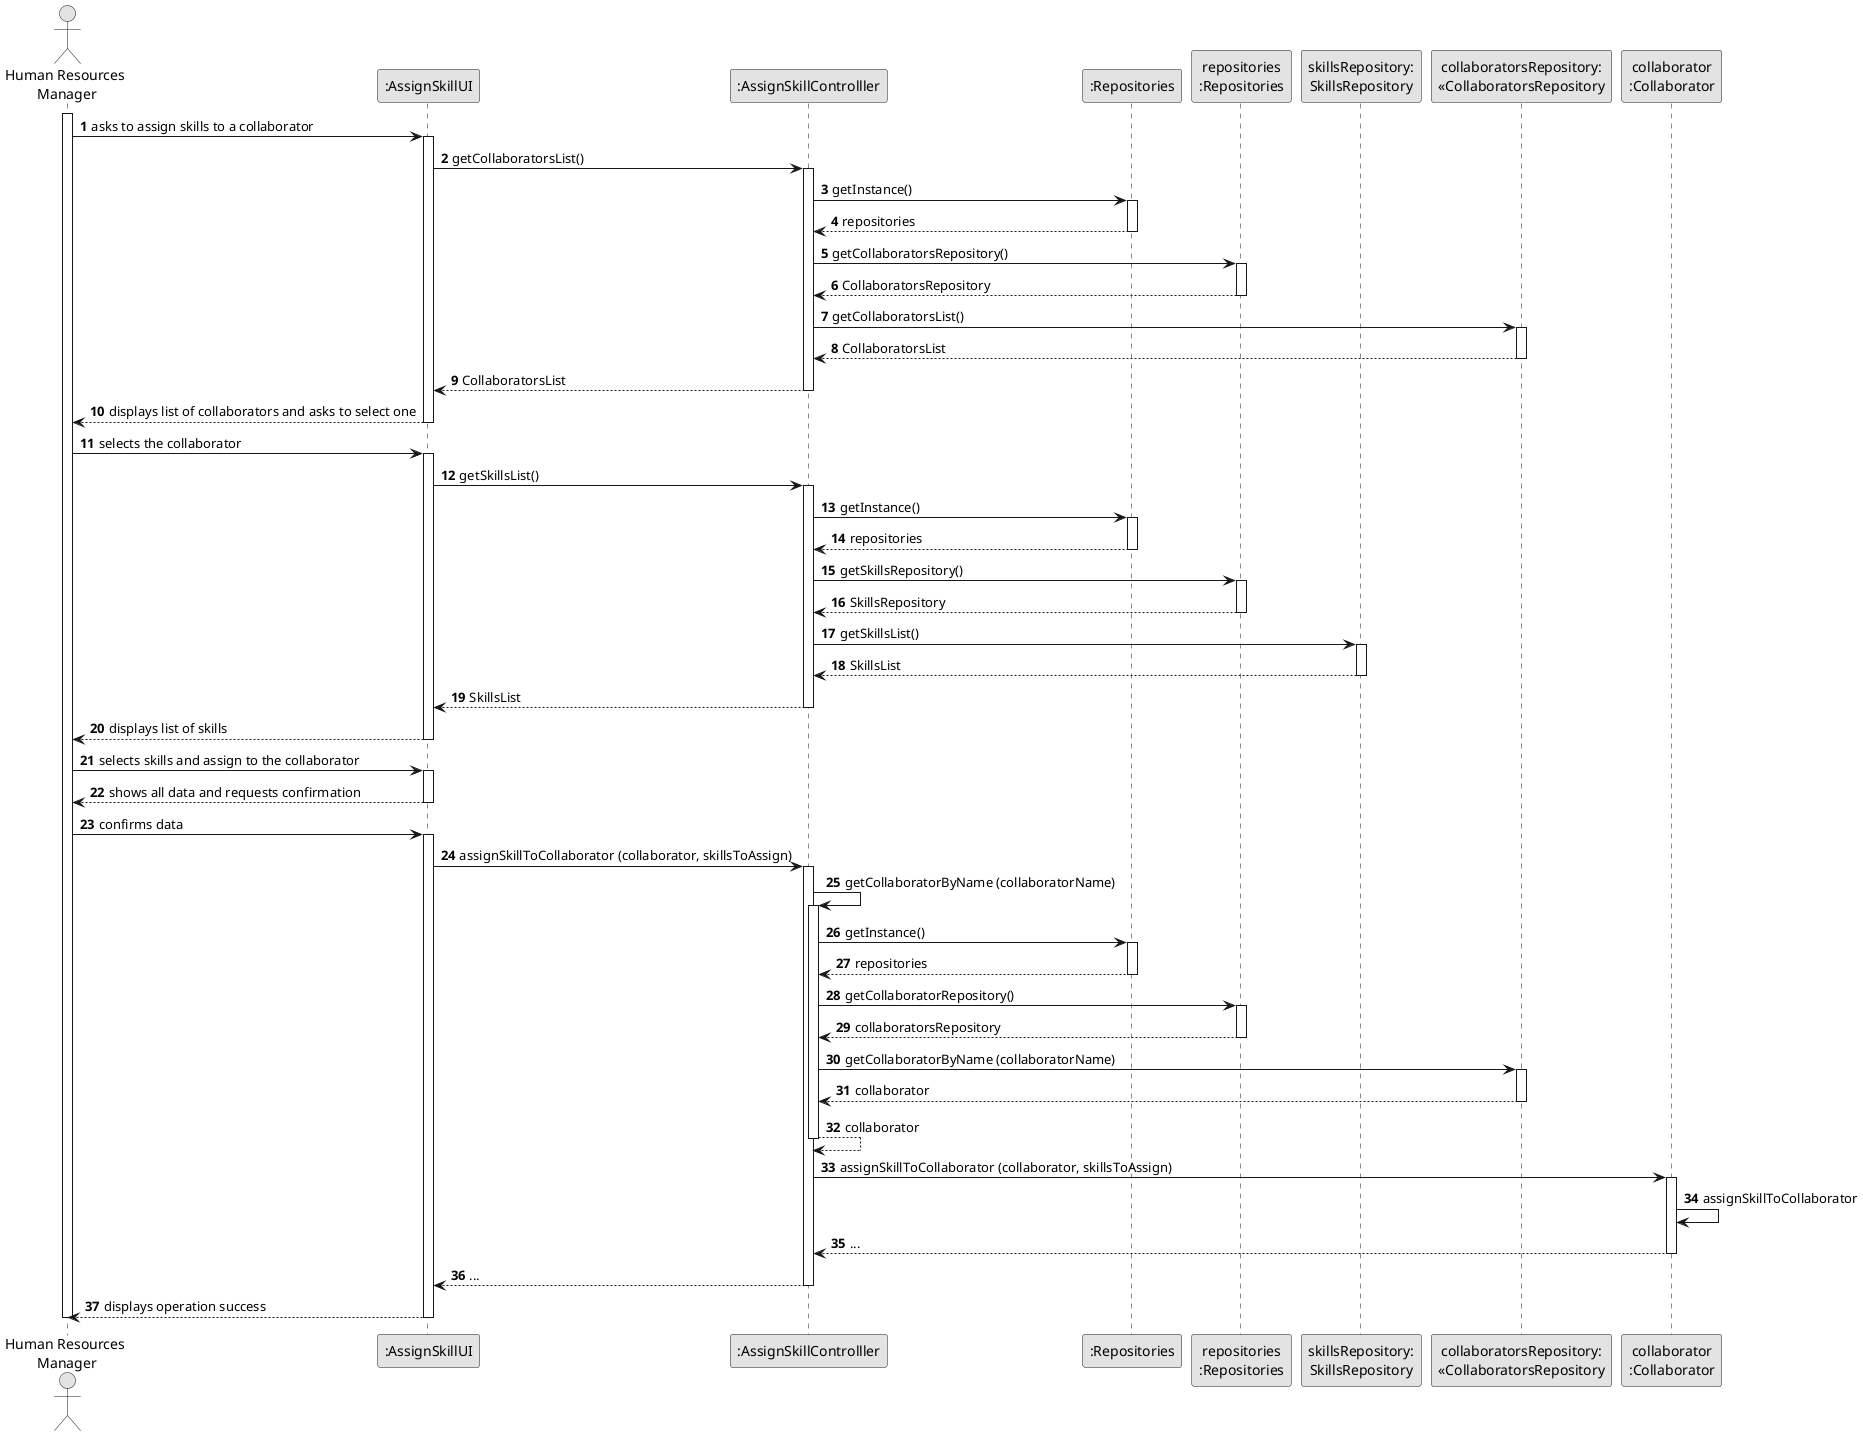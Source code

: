 @startuml
skinparam monochrome true
skinparam packageStyle rectangle
skinparam shadowing false

autonumber

'hide footbox
actor "Human Resources\n Manager" as HRM
participant ":AssignSkillUI" as UI
participant ":AssignSkillControlller" as CTRL
participant ":Repositories" as REP
participant "repositories\n:Repositories" as REPS
participant "skillsRepository:\nSkillsRepository" as SkillsRepository
participant "collaboratorsRepository:\n«CollaboratorsRepository" as collaboratorsRepository
participant "collaborator\n:Collaborator" as COLLABORATOR

activate HRM

        HRM -> UI : asks to assign skills to a collaborator

        activate UI

        UI -> CTRL : getCollaboratorsList()
        activate CTRL

            CTRL -> REP : getInstance()
            activate REP

            REP --> CTRL: repositories
            deactivate REP

            CTRL -> REPS : getCollaboratorsRepository()
            activate REPS

            REPS --> CTRL: CollaboratorsRepository
            deactivate REPS

            CTRL -> collaboratorsRepository: getCollaboratorsList()
            activate collaboratorsRepository

            collaboratorsRepository --> CTRL : CollaboratorsList
            deactivate collaboratorsRepository

            CTRL --> UI : CollaboratorsList
            deactivate CTRL

            UI --> HRM : displays list of collaborators and asks to select one
        deactivate UI

    HRM -> UI : selects the collaborator
    activate UI

    UI -> CTRL : getSkillsList()
        activate CTRL

            CTRL -> REP : getInstance()
            activate REP

            REP --> CTRL: repositories
            deactivate REP

            CTRL -> REPS : getSkillsRepository()
            activate REPS

            REPS --> CTRL: SkillsRepository
            deactivate REPS

            CTRL -> SkillsRepository: getSkillsList()
            activate SkillsRepository

            SkillsRepository --> CTRL : SkillsList
            deactivate SkillsRepository

            CTRL --> UI : SkillsList
            deactivate CTRL

        UI --> HRM : displays list of skills
    deactivate UI

    HRM -> UI : selects skills and assign to the collaborator
    activate UI

        UI --> HRM : shows all data and requests confirmation
    deactivate UI

    HRM -> UI : confirms data
    activate UI

        UI -> CTRL: assignSkillToCollaborator (collaborator, skillsToAssign)

                activate CTRL

                    CTRL -> CTRL: getCollaboratorByName (collaboratorName)
                    activate CTRL

                    CTRL -> REP: getInstance()
                    activate REP

                    REP --> CTRL: repositories
                    deactivate REP

                    CTRL -> REPS: getCollaboratorRepository()
                    activate REPS

                    REPS --> CTRL: collaboratorsRepository
                    deactivate REPS

                    CTRL -> collaboratorsRepository: getCollaboratorByName (collaboratorName)
                    activate collaboratorsRepository

                    collaboratorsRepository --> CTRL: collaborator
                    deactivate collaboratorsRepository

                    CTRL --> CTRL: collaborator
                    deactivate CTRL

                    CTRL -> COLLABORATOR: assignSkillToCollaborator (collaborator, skillsToAssign)
                    activate COLLABORATOR

                    COLLABORATOR -> COLLABORATOR : assignSkillToCollaborator

                    COLLABORATOR --> CTRL : ...
                    deactivate COLLABORATOR


                CTRL --> UI: ...
                deactivate CTRL
            UI --> HRM: displays operation success
    deactivate UI

deactivate HRM

@enduml